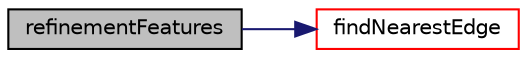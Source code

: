 digraph "refinementFeatures"
{
  bgcolor="transparent";
  edge [fontname="Helvetica",fontsize="10",labelfontname="Helvetica",labelfontsize="10"];
  node [fontname="Helvetica",fontsize="10",shape=record];
  rankdir="LR";
  Node1 [label="refinementFeatures",height=0.2,width=0.4,color="black", fillcolor="grey75", style="filled", fontcolor="black"];
  Node1 -> Node2 [color="midnightblue",fontsize="10",style="solid",fontname="Helvetica"];
  Node2 [label="findNearestEdge",height=0.2,width=0.4,color="red",URL="$a02113.html#a54a38a30d12368aeb05534de2e216f3d",tooltip="Find nearest point on nearest feature edge. Sets. "];
}
